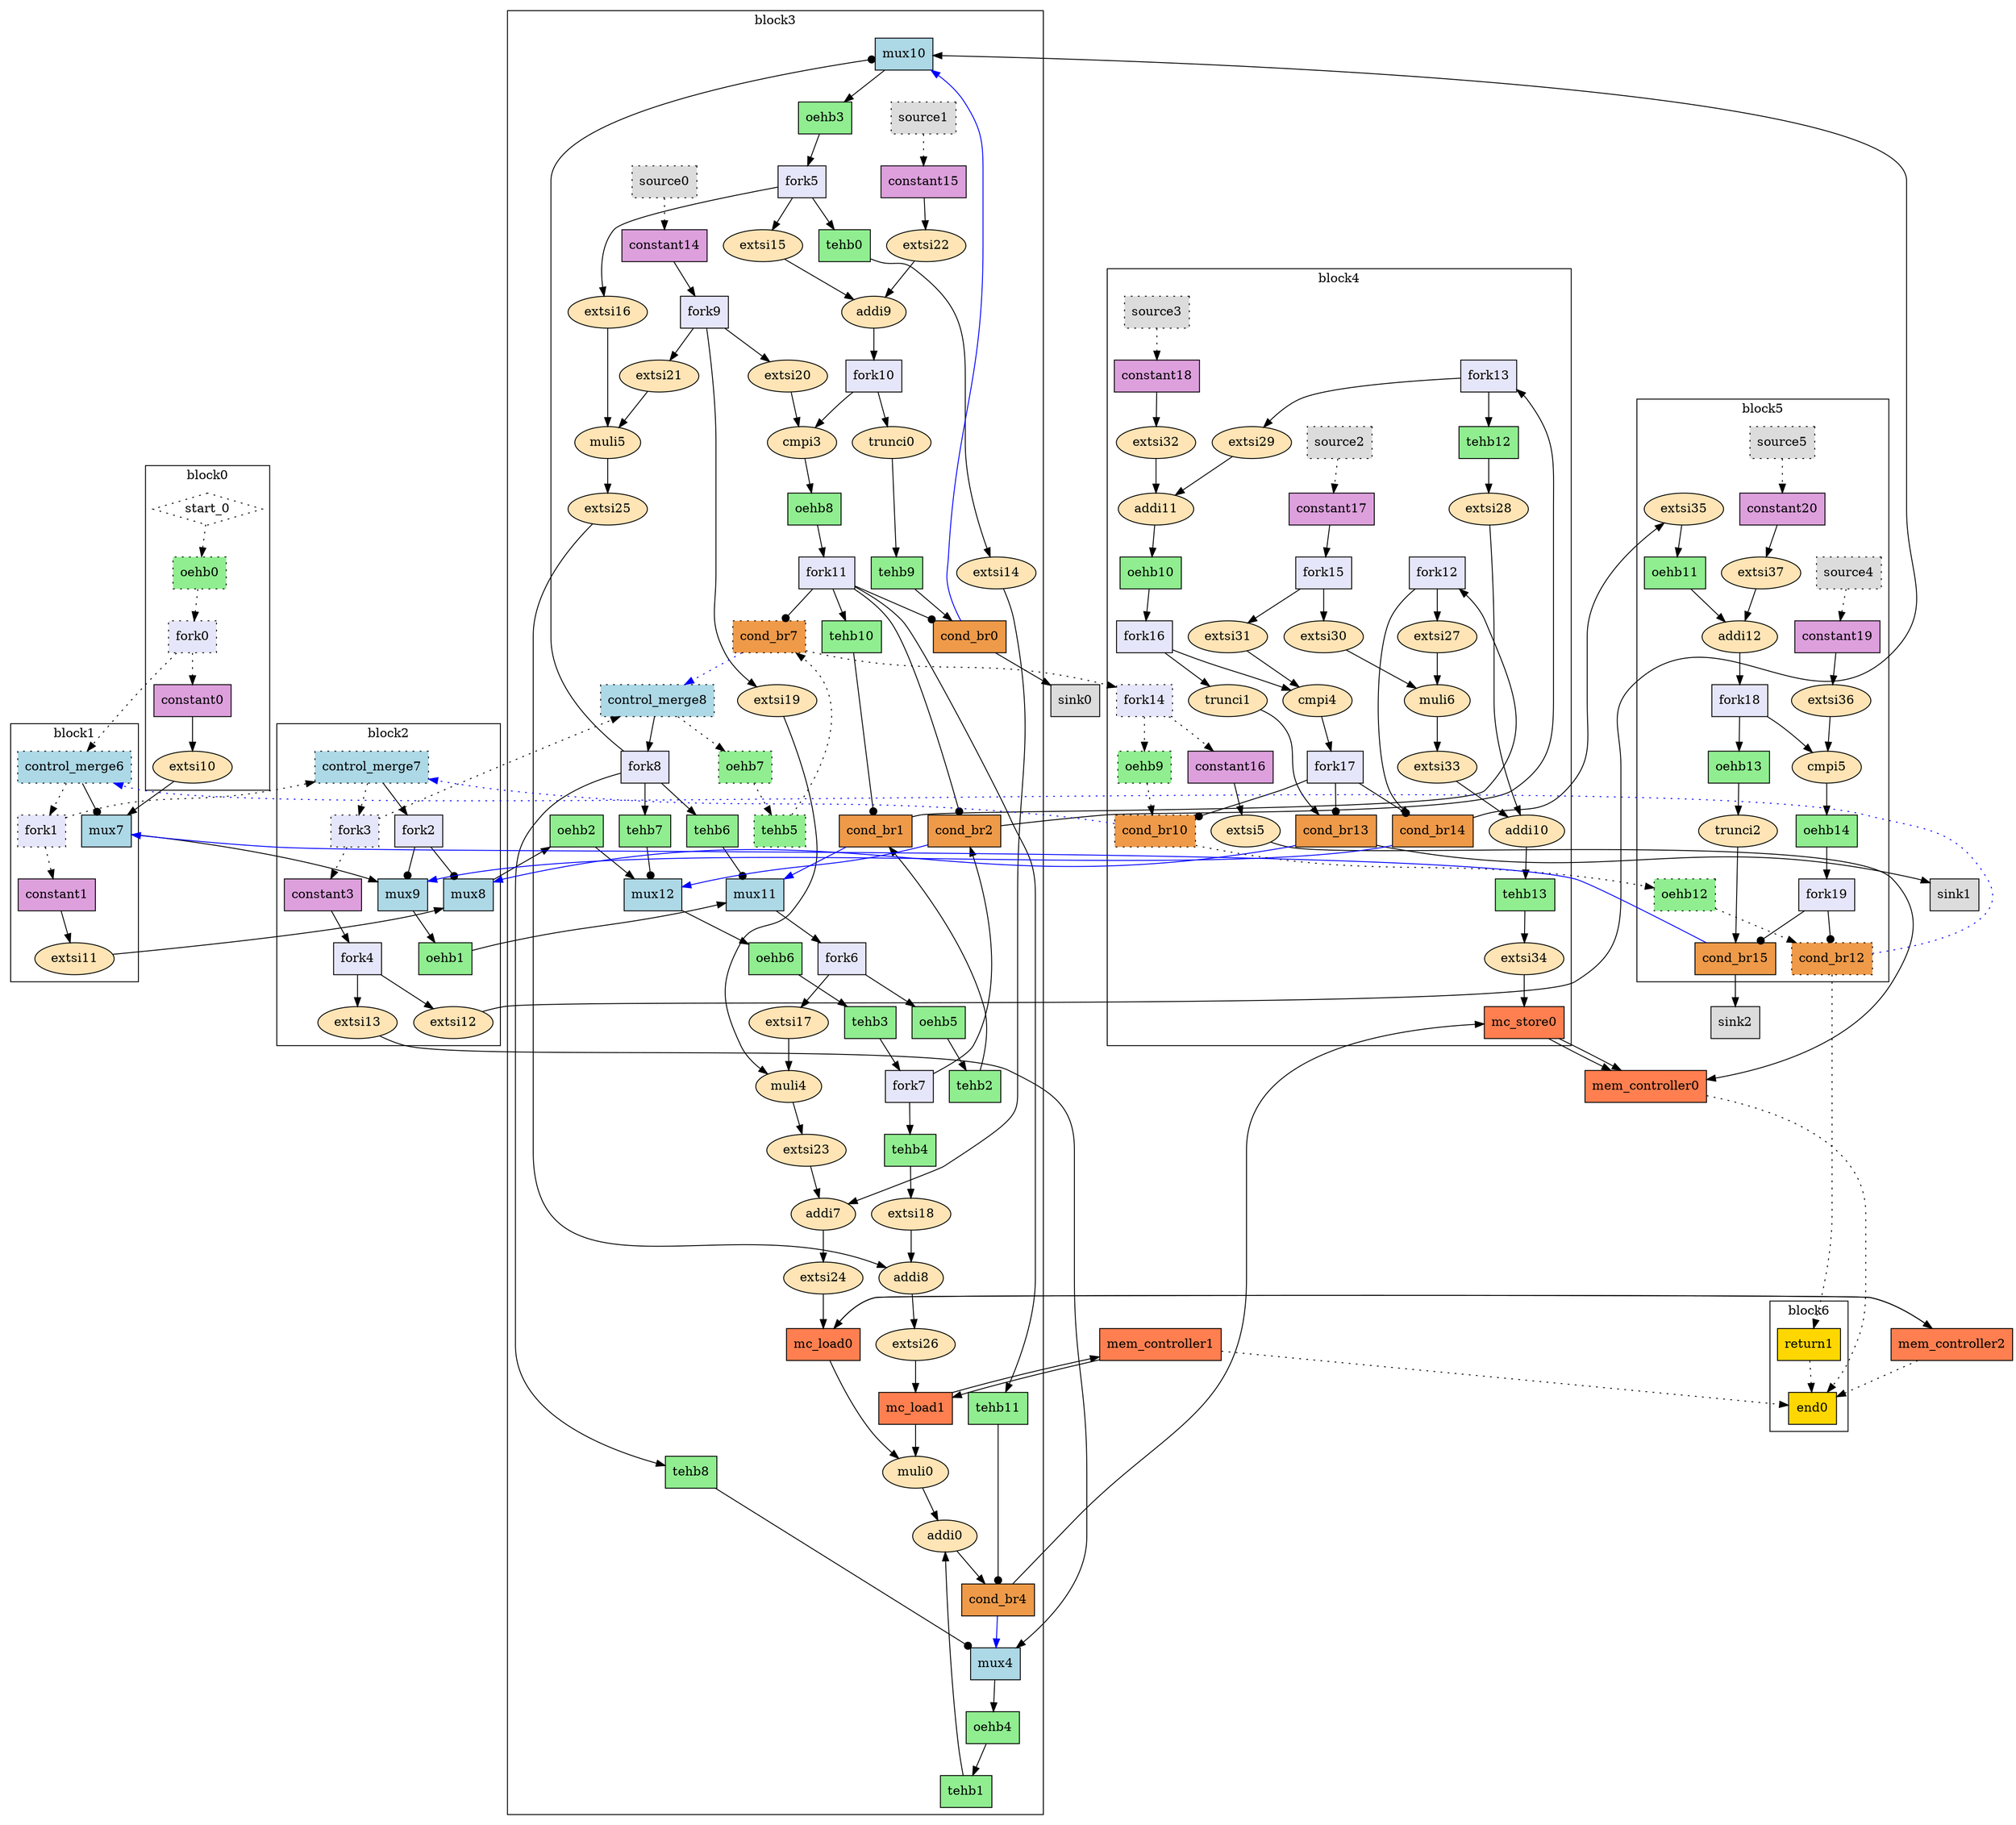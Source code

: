 Digraph G {
  splines=spline;
  compound=true; // Allow edges between clusters
  // Units/Channels in BB 0
  subgraph "cluster0" {
    label="block0"
    // Units from function arguments
    "start_0" [mlir_op="handshake.func", shape=diamond, label="start_0", style="dotted", type="Entry", control="true", in="in1:0", out="out1:0", bbID=1]
    // Units in BB 0
    "oehb0" [mlir_op="handshake.oehb", label="oehb0", fillcolor=lightgreen, shape="box", style="filled, dotted", type="OEHB", delay="0.000 0.000 0.000 0.000 0.000 0.000 0.000 0.000", in="in1:0", out="out1:0", bbID=1, slots=1]
    "fork0" [mlir_op="handshake.fork", label="fork0", fillcolor=lavender, shape="box", style="filled, dotted", type="Fork", delay="0.000 0.100 0.100 0.000 0.000 0.000 0.000 0.000", in="in1:0", out="out1:0 out2:0", bbID=1]
    "constant0" [mlir_op="handshake.constant", label="constant0", fillcolor=plum, shape="box", style="filled", type="Constant", delay="0.000 0.000 0.000 0.000 0.000 0.000 0.000 0.000", in="in1:1", out="out1:1", value="0x0", bbID=1]
    "extsi10" [mlir_op="arith.extsi", label="extsi10", fillcolor=moccasin, shape="oval", style="filled", type="Operator", delay="0.000 0.000 0.000 0.000 0.000 0.000 0.000 0.000", in="in1:1", latency="0", op="sext_op", out="out1:6", II=1, bbID=1]
    // Channels from function arguments
    "start_0" -> "oehb0" [style="dotted", dir="both", arrowtail="none", arrowhead="normal", from="out1", to="in1"]
    // Channels in BB 0
    "oehb0" -> "fork0" [style="dotted", dir="both", arrowtail="none", arrowhead="normal", from="out1", to="in1"]
    "fork0" -> "constant0" [style="dotted", dir="both", arrowtail="none", arrowhead="normal", from="out2", to="in1"]
    "constant0" -> "extsi10" [style="solid", dir="both", arrowtail="none", arrowhead="normal", from="out1", to="in1"]
  }
  // Units/Channels in BB 1
  subgraph "cluster1" {
    label="block1"
    // Units in BB 1
    "mux7" [mlir_op="handshake.mux", label="mux7", fillcolor=lightblue, shape="box", style="filled", type="Mux", delay="1.412 1.397 0.000 1.412 1.397 1.412 0.000 0.000", in="in1?:1 in2:6 in3:6", out="out1:6", bbID=2]
    "control_merge6" [mlir_op="handshake.control_merge", label="control_merge6", fillcolor=lightblue, shape="box", style="filled, dotted", type="CntrlMerge", delay="0.000 1.397 0.000 0.000 0.000 0.000 0.000 0.000", in="in1:0 in2:0", out="out1:0 out2?:1", bbID=2]
    "fork1" [mlir_op="handshake.fork", label="fork1", fillcolor=lavender, shape="box", style="filled, dotted", type="Fork", delay="0.000 0.100 0.100 0.000 0.000 0.000 0.000 0.000", in="in1:0", out="out1:0 out2:0", bbID=2]
    "constant1" [mlir_op="handshake.constant", label="constant1", fillcolor=plum, shape="box", style="filled", type="Constant", delay="0.000 0.000 0.000 0.000 0.000 0.000 0.000 0.000", in="in1:1", out="out1:1", value="0x0", bbID=2]
    "extsi11" [mlir_op="arith.extsi", label="extsi11", fillcolor=moccasin, shape="oval", style="filled", type="Operator", delay="0.000 0.000 0.000 0.000 0.000 0.000 0.000 0.000", in="in1:1", latency="0", op="sext_op", out="out1:6", II=1, bbID=2]
    // Channels in BB 1
    "control_merge6" -> "fork1" [style="dotted", dir="both", arrowtail="none", arrowhead="normal", from="out1", to="in1"]
    "control_merge6" -> "mux7" [style="solid", dir="both", arrowtail="none", arrowhead="dot", from="out2", to="in1"]
    "fork1" -> "constant1" [style="dotted", dir="both", arrowtail="none", arrowhead="normal", from="out1", to="in1"]
    "constant1" -> "extsi11" [style="solid", dir="both", arrowtail="none", arrowhead="normal", from="out1", to="in1"]
  }
  // Units/Channels in BB 2
  subgraph "cluster2" {
    label="block2"
    // Units in BB 2
    "mux8" [mlir_op="handshake.mux", label="mux8", fillcolor=lightblue, shape="box", style="filled", type="Mux", delay="1.412 1.397 0.000 1.412 1.397 1.412 0.000 0.000", in="in1?:1 in2:6 in3:6", out="out1:6", bbID=3]
    "mux9" [mlir_op="handshake.mux", label="mux9", fillcolor=lightblue, shape="box", style="filled", type="Mux", delay="1.412 1.397 0.000 1.412 1.397 1.412 0.000 0.000", in="in1?:1 in2:6 in3:6", out="out1:6", bbID=3]
    "control_merge7" [mlir_op="handshake.control_merge", label="control_merge7", fillcolor=lightblue, shape="box", style="filled, dotted", type="CntrlMerge", delay="0.000 1.397 0.000 0.000 0.000 0.000 0.000 0.000", in="in1:0 in2:0", out="out1:0 out2?:1", bbID=3]
    "fork2" [mlir_op="handshake.fork", label="fork2", fillcolor=lavender, shape="box", style="filled", type="Fork", delay="0.000 0.100 0.100 0.000 0.000 0.000 0.000 0.000", in="in1:1", out="out1:1 out2:1", bbID=3]
    "fork3" [mlir_op="handshake.fork", label="fork3", fillcolor=lavender, shape="box", style="filled, dotted", type="Fork", delay="0.000 0.100 0.100 0.000 0.000 0.000 0.000 0.000", in="in1:0", out="out1:0 out2:0", bbID=3]
    "constant3" [mlir_op="handshake.constant", label="constant3", fillcolor=plum, shape="box", style="filled", type="Constant", delay="0.000 0.000 0.000 0.000 0.000 0.000 0.000 0.000", in="in1:1", out="out1:1", value="0x0", bbID=3]
    "fork4" [mlir_op="handshake.fork", label="fork4", fillcolor=lavender, shape="box", style="filled", type="Fork", delay="0.000 0.100 0.100 0.000 0.000 0.000 0.000 0.000", in="in1:1", out="out1:1 out2:1", bbID=3]
    "extsi12" [mlir_op="arith.extsi", label="extsi12", fillcolor=moccasin, shape="oval", style="filled", type="Operator", delay="0.000 0.000 0.000 0.000 0.000 0.000 0.000 0.000", in="in1:1", latency="0", op="sext_op", out="out1:6", II=1, bbID=3]
    "extsi13" [mlir_op="arith.extsi", label="extsi13", fillcolor=moccasin, shape="oval", style="filled", type="Operator", delay="0.000 0.000 0.000 0.000 0.000 0.000 0.000 0.000", in="in1:1", latency="0", op="sext_op", out="out1:32", II=1, bbID=3]
    "oehb1" [mlir_op="handshake.oehb", label="oehb1", fillcolor=lightgreen, shape="box", style="filled", type="OEHB", delay="0.000 0.000 0.000 0.000 0.000 0.000 0.000 0.000", in="in1:6", out="out1:6", bbID=3, slots=1]
    // Channels in BB 2
    "mux9" -> "oehb1" [style="solid", dir="both", arrowtail="none", arrowhead="normal", from="out1", to="in1"]
    "control_merge7" -> "fork3" [style="dotted", dir="both", arrowtail="none", arrowhead="normal", from="out1", to="in1"]
    "control_merge7" -> "fork2" [style="solid", dir="both", arrowtail="none", arrowhead="normal", from="out2", to="in1"]
    "fork2" -> "mux9" [style="solid", dir="both", arrowtail="none", arrowhead="dot", from="out1", to="in1"]
    "fork2" -> "mux8" [style="solid", dir="both", arrowtail="none", arrowhead="dot", from="out2", to="in1"]
    "fork3" -> "constant3" [style="dotted", dir="both", arrowtail="none", arrowhead="normal", from="out1", to="in1"]
    "constant3" -> "fork4" [style="solid", dir="both", arrowtail="none", arrowhead="normal", from="out1", to="in1"]
    "fork4" -> "extsi12" [style="solid", dir="both", arrowtail="none", arrowhead="normal", from="out1", to="in1"]
    "fork4" -> "extsi13" [style="solid", dir="both", arrowtail="none", arrowhead="normal", from="out2", to="in1"]
  }
  // Units/Channels in BB 3
  subgraph "cluster3" {
    label="block3"
    // Units in BB 3
    "mux10" [mlir_op="handshake.mux", label="mux10", fillcolor=lightblue, shape="box", style="filled", type="Mux", delay="1.412 1.397 0.000 1.412 1.397 1.412 0.000 0.000", in="in1?:1 in2:6 in3:6", out="out1:6", bbID=4]
    "oehb3" [mlir_op="handshake.oehb", label="oehb3", fillcolor=lightgreen, shape="box", style="filled", type="OEHB", delay="0.000 0.000 0.000 0.000 0.000 0.000 0.000 0.000", in="in1:6", out="out1:6", bbID=4, slots=1]
    "fork5" [mlir_op="handshake.fork", label="fork5", fillcolor=lavender, shape="box", style="filled", type="Fork", delay="0.000 0.100 0.100 0.000 0.000 0.000 0.000 0.000", in="in1:6", out="out1:6 out2:6 out3:6", bbID=4]
    "tehb0" [mlir_op="handshake.tehb", label="tehb0", fillcolor=lightgreen, shape="box", style="filled", type="Buffer", delay="0.000 0.000 0.000 0.000 0.000 0.000 0.000 0.000", in="in1:6", out="out1:6", transparent="true", bbID=4, slots=2]
    "extsi14" [mlir_op="arith.extsi", label="extsi14", fillcolor=moccasin, shape="oval", style="filled", type="Operator", delay="0.000 0.000 0.000 0.000 0.000 0.000 0.000 0.000", in="in1:6", latency="0", op="sext_op", out="out1:13", II=1, bbID=4]
    "extsi15" [mlir_op="arith.extsi", label="extsi15", fillcolor=moccasin, shape="oval", style="filled", type="Operator", delay="0.000 0.000 0.000 0.000 0.000 0.000 0.000 0.000", in="in1:6", latency="0", op="sext_op", out="out1:7", II=1, bbID=4]
    "extsi16" [mlir_op="arith.extsi", label="extsi16", fillcolor=moccasin, shape="oval", style="filled", type="Operator", delay="0.000 0.000 0.000 0.000 0.000 0.000 0.000 0.000", in="in1:6", latency="0", op="sext_op", out="out1:12", II=1, bbID=4]
    "tehb8" [mlir_op="handshake.tehb", label="tehb8", fillcolor=lightgreen, shape="box", style="filled", type="Buffer", delay="0.000 0.000 0.000 0.000 0.000 0.000 0.000 0.000", in="in1:1", out="out1:1", transparent="true", bbID=4, slots=4]
    "mux4" [mlir_op="handshake.mux", label="mux4", fillcolor=lightblue, shape="box", style="filled", type="Mux", delay="1.412 1.397 0.000 1.412 1.397 1.412 0.000 0.000", in="in1?:1 in2:32 in3:32", out="out1:32", bbID=4]
    "tehb6" [mlir_op="handshake.tehb", label="tehb6", fillcolor=lightgreen, shape="box", style="filled", type="TEHB", delay="0.000 0.000 0.000 0.000 0.000 0.000 0.000 0.000", in="in1:1", out="out1:1", bbID=4, slots=1]
    "mux11" [mlir_op="handshake.mux", label="mux11", fillcolor=lightblue, shape="box", style="filled", type="Mux", delay="1.412 1.397 0.000 1.412 1.397 1.412 0.000 0.000", in="in1?:1 in2:6 in3:6", out="out1:6", bbID=4]
    "fork6" [mlir_op="handshake.fork", label="fork6", fillcolor=lavender, shape="box", style="filled", type="Fork", delay="0.000 0.100 0.100 0.000 0.000 0.000 0.000 0.000", in="in1:6", out="out1:6 out2:6", bbID=4]
    "extsi17" [mlir_op="arith.extsi", label="extsi17", fillcolor=moccasin, shape="oval", style="filled", type="Operator", delay="0.000 0.000 0.000 0.000 0.000 0.000 0.000 0.000", in="in1:6", latency="0", op="sext_op", out="out1:12", II=1, bbID=4]
    "oehb2" [mlir_op="handshake.oehb", label="oehb2", fillcolor=lightgreen, shape="box", style="filled", type="OEHB", delay="0.000 0.000 0.000 0.000 0.000 0.000 0.000 0.000", in="in1:6", out="out1:6", bbID=4, slots=1]
    "tehb7" [mlir_op="handshake.tehb", label="tehb7", fillcolor=lightgreen, shape="box", style="filled", type="TEHB", delay="0.000 0.000 0.000 0.000 0.000 0.000 0.000 0.000", in="in1:1", out="out1:1", bbID=4, slots=1]
    "mux12" [mlir_op="handshake.mux", label="mux12", fillcolor=lightblue, shape="box", style="filled", type="Mux", delay="1.412 1.397 0.000 1.412 1.397 1.412 0.000 0.000", in="in1?:1 in2:6 in3:6", out="out1:6", bbID=4]
    "oehb6" [mlir_op="handshake.oehb", label="oehb6", fillcolor=lightgreen, shape="box", style="filled", type="OEHB", delay="0.000 0.000 0.000 0.000 0.000 0.000 0.000 0.000", in="in1:6", out="out1:6", bbID=4, slots=1]
    "tehb3" [mlir_op="handshake.tehb", label="tehb3", fillcolor=lightgreen, shape="box", style="filled", type="TEHB", delay="0.000 0.000 0.000 0.000 0.000 0.000 0.000 0.000", in="in1:6", out="out1:6", bbID=4, slots=1]
    "fork7" [mlir_op="handshake.fork", label="fork7", fillcolor=lavender, shape="box", style="filled", type="Fork", delay="0.000 0.100 0.100 0.000 0.000 0.000 0.000 0.000", in="in1:6", out="out1:6 out2:6", bbID=4]
    "tehb4" [mlir_op="handshake.tehb", label="tehb4", fillcolor=lightgreen, shape="box", style="filled", type="Buffer", delay="0.000 0.000 0.000 0.000 0.000 0.000 0.000 0.000", in="in1:6", out="out1:6", transparent="true", bbID=4, slots=2]
    "extsi18" [mlir_op="arith.extsi", label="extsi18", fillcolor=moccasin, shape="oval", style="filled", type="Operator", delay="0.000 0.000 0.000 0.000 0.000 0.000 0.000 0.000", in="in1:6", latency="0", op="sext_op", out="out1:13", II=1, bbID=4]
    "control_merge8" [mlir_op="handshake.control_merge", label="control_merge8", fillcolor=lightblue, shape="box", style="filled, dotted", type="CntrlMerge", delay="0.000 1.397 0.000 0.000 0.000 0.000 0.000 0.000", in="in1:0 in2:0", out="out1:0 out2?:1", bbID=4]
    "fork8" [mlir_op="handshake.fork", label="fork8", fillcolor=lavender, shape="box", style="filled", type="Fork", delay="0.000 0.100 0.100 0.000 0.000 0.000 0.000 0.000", in="in1:1", out="out1:1 out2:1 out3:1 out4:1", bbID=4]
    "source0" [mlir_op="handshake.source", label="source0", fillcolor=gainsboro, shape="box", style="filled, dotted", type="Source", delay="0.000 0.000 0.000 0.000 0.000 0.000 0.000 0.000", out="out1:0", bbID=4]
    "constant14" [mlir_op="handshake.constant", label="constant14", fillcolor=plum, shape="box", style="filled", type="Constant", delay="0.000 0.000 0.000 0.000 0.000 0.000 0.000 0.000", in="in1:6", out="out1:6", value="0x1e", bbID=4]
    "fork9" [mlir_op="handshake.fork", label="fork9", fillcolor=lavender, shape="box", style="filled", type="Fork", delay="0.000 0.100 0.100 0.000 0.000 0.000 0.000 0.000", in="in1:6", out="out1:6 out2:6 out3:6", bbID=4]
    "extsi19" [mlir_op="arith.extsi", label="extsi19", fillcolor=moccasin, shape="oval", style="filled", type="Operator", delay="0.000 0.000 0.000 0.000 0.000 0.000 0.000 0.000", in="in1:6", latency="0", op="sext_op", out="out1:12", II=1, bbID=4]
    "extsi20" [mlir_op="arith.extsi", label="extsi20", fillcolor=moccasin, shape="oval", style="filled", type="Operator", delay="0.000 0.000 0.000 0.000 0.000 0.000 0.000 0.000", in="in1:6", latency="0", op="sext_op", out="out1:7", II=1, bbID=4]
    "extsi21" [mlir_op="arith.extsi", label="extsi21", fillcolor=moccasin, shape="oval", style="filled", type="Operator", delay="0.000 0.000 0.000 0.000 0.000 0.000 0.000 0.000", in="in1:6", latency="0", op="sext_op", out="out1:12", II=1, bbID=4]
    "source1" [mlir_op="handshake.source", label="source1", fillcolor=gainsboro, shape="box", style="filled, dotted", type="Source", delay="0.000 0.000 0.000 0.000 0.000 0.000 0.000 0.000", out="out1:0", bbID=4]
    "constant15" [mlir_op="handshake.constant", label="constant15", fillcolor=plum, shape="box", style="filled", type="Constant", delay="0.000 0.000 0.000 0.000 0.000 0.000 0.000 0.000", in="in1:2", out="out1:2", value="0x1", bbID=4]
    "extsi22" [mlir_op="arith.extsi", label="extsi22", fillcolor=moccasin, shape="oval", style="filled", type="Operator", delay="0.000 0.000 0.000 0.000 0.000 0.000 0.000 0.000", in="in1:2", latency="0", op="sext_op", out="out1:7", II=1, bbID=4]
    "muli4" [mlir_op="arith.muli", label="muli4", fillcolor=moccasin, shape="oval", style="filled", type="Operator", delay="0.000 0.000 0.000 1.409 0.000 0.000 0.000 0.000", in="in1:12 in2:12", latency="4", op="mul_op", out="out1:12", II=1, bbID=4]
    "extsi23" [mlir_op="arith.extsi", label="extsi23", fillcolor=moccasin, shape="oval", style="filled", type="Operator", delay="0.000 0.000 0.000 0.000 0.000 0.000 0.000 0.000", in="in1:12", latency="0", op="sext_op", out="out1:13", II=1, bbID=4]
    "addi7" [mlir_op="arith.addi", label="addi7", fillcolor=moccasin, shape="oval", style="filled", type="Operator", delay="2.047 1.397 1.400 1.409 0.000 0.000 0.000 0.000", in="in1:13 in2:13", latency="0", op="add_op", out="out1:13", II=1, bbID=4]
    "extsi24" [mlir_op="arith.extsi", label="extsi24", fillcolor=moccasin, shape="oval", style="filled", type="Operator", delay="0.000 0.000 0.000 0.000 0.000 0.000 0.000 0.000", in="in1:13", latency="0", op="sext_op", out="out1:32", II=1, bbID=4]
    "mc_load0" [mlir_op="handshake.mc_load", label="mc_load0", fillcolor=coral, shape="box", style="filled", type="Operator", delay="1.412 1.409 0.000 0.000 0.000 0.000 0.000 0.000", in="in1:32 in2:32", latency="1", op="mc_load_op", out="out1:32 out2:32", II=1, bbID=4, portId=0]
    "muli5" [mlir_op="arith.muli", label="muli5", fillcolor=moccasin, shape="oval", style="filled", type="Operator", delay="0.000 0.000 0.000 1.409 0.000 0.000 0.000 0.000", in="in1:12 in2:12", latency="4", op="mul_op", out="out1:12", II=1, bbID=4]
    "extsi25" [mlir_op="arith.extsi", label="extsi25", fillcolor=moccasin, shape="oval", style="filled", type="Operator", delay="0.000 0.000 0.000 0.000 0.000 0.000 0.000 0.000", in="in1:12", latency="0", op="sext_op", out="out1:13", II=1, bbID=4]
    "addi8" [mlir_op="arith.addi", label="addi8", fillcolor=moccasin, shape="oval", style="filled", type="Operator", delay="2.047 1.397 1.400 1.409 0.000 0.000 0.000 0.000", in="in1:13 in2:13", latency="0", op="add_op", out="out1:13", II=1, bbID=4]
    "extsi26" [mlir_op="arith.extsi", label="extsi26", fillcolor=moccasin, shape="oval", style="filled", type="Operator", delay="0.000 0.000 0.000 0.000 0.000 0.000 0.000 0.000", in="in1:13", latency="0", op="sext_op", out="out1:32", II=1, bbID=4]
    "mc_load1" [mlir_op="handshake.mc_load", label="mc_load1", fillcolor=coral, shape="box", style="filled", type="Operator", delay="1.412 1.409 0.000 0.000 0.000 0.000 0.000 0.000", in="in1:32 in2:32", latency="1", op="mc_load_op", out="out1:32 out2:32", II=1, bbID=4, portId=0]
    "muli0" [mlir_op="arith.muli", label="muli0", fillcolor=moccasin, shape="oval", style="filled", type="Operator", delay="0.000 0.000 0.000 1.409 0.000 0.000 0.000 0.000", in="in1:32 in2:32", latency="4", op="mul_op", out="out1:32", II=1, bbID=4]
    "oehb4" [mlir_op="handshake.oehb", label="oehb4", fillcolor=lightgreen, shape="box", style="filled", type="OEHB", delay="0.000 0.000 0.000 0.000 0.000 0.000 0.000 0.000", in="in1:32", out="out1:32", bbID=4, slots=1]
    "tehb1" [mlir_op="handshake.tehb", label="tehb1", fillcolor=lightgreen, shape="box", style="filled", type="Buffer", delay="0.000 0.000 0.000 0.000 0.000 0.000 0.000 0.000", in="in1:32", out="out1:32", transparent="true", bbID=4, slots=3]
    "addi0" [mlir_op="arith.addi", label="addi0", fillcolor=moccasin, shape="oval", style="filled", type="Operator", delay="2.287 1.397 1.400 1.409 0.000 0.000 0.000 0.000", in="in1:32 in2:32", latency="0", op="add_op", out="out1:32", II=1, bbID=4]
    "addi9" [mlir_op="arith.addi", label="addi9", fillcolor=moccasin, shape="oval", style="filled", type="Operator", delay="1.927 1.397 1.400 1.409 0.000 0.000 0.000 0.000", in="in1:7 in2:7", latency="0", op="add_op", out="out1:7", II=1, bbID=4]
    "fork10" [mlir_op="handshake.fork", label="fork10", fillcolor=lavender, shape="box", style="filled", type="Fork", delay="0.000 0.100 0.100 0.000 0.000 0.000 0.000 0.000", in="in1:7", out="out1:7 out2:7", bbID=4]
    "trunci0" [mlir_op="arith.trunci", label="trunci0", fillcolor=moccasin, shape="oval", style="filled", type="Operator", delay="0.000 0.000 0.000 0.000 0.000 0.000 0.000 0.000", in="in1:7", latency="0", op="trunc_op", out="out1:6", II=1, bbID=4]
    "cmpi3" [mlir_op="arith.cmpi<", label="cmpi3", fillcolor=moccasin, shape="oval", style="filled", type="Operator", delay="1.998 1.397 1.400 1.409 0.000 0.000 0.000 0.000", in="in1:7 in2:7", latency="0", op="icmp_ult_op", out="out1:1", II=1, bbID=4]
    "oehb8" [mlir_op="handshake.oehb", label="oehb8", fillcolor=lightgreen, shape="box", style="filled", type="OEHB", delay="0.000 0.000 0.000 0.000 0.000 0.000 0.000 0.000", in="in1:1", out="out1:1", bbID=4, slots=1]
    "fork11" [mlir_op="handshake.fork", label="fork11", fillcolor=lavender, shape="box", style="filled", type="Fork", delay="0.000 0.100 0.100 0.000 0.000 0.000 0.000 0.000", in="in1:1", out="out1:1 out2:1 out3:1 out4:1 out5:1", bbID=4]
    "tehb9" [mlir_op="handshake.tehb", label="tehb9", fillcolor=lightgreen, shape="box", style="filled", type="TEHB", delay="0.000 0.000 0.000 0.000 0.000 0.000 0.000 0.000", in="in1:6", out="out1:6", bbID=4, slots=1]
    "cond_br0" [mlir_op="handshake.cond_br", label="cond_br0", fillcolor=tan2, shape="box", style="filled", type="Branch", delay="0.000 1.409 1.411 1.412 1.400 1.412 0.000 0.000", in="in1:6 in2?:1", out="out1+:6 out2-:6", bbID=4]
    "tehb11" [mlir_op="handshake.tehb", label="tehb11", fillcolor=lightgreen, shape="box", style="filled", type="Buffer", delay="0.000 0.000 0.000 0.000 0.000 0.000 0.000 0.000", in="in1:1", out="out1:1", transparent="true", bbID=4, slots=4]
    "cond_br4" [mlir_op="handshake.cond_br", label="cond_br4", fillcolor=tan2, shape="box", style="filled", type="Branch", delay="0.000 1.409 1.411 1.412 1.400 1.412 0.000 0.000", in="in1:32 in2?:1", out="out1+:32 out2-:32", bbID=4]
    "oehb5" [mlir_op="handshake.oehb", label="oehb5", fillcolor=lightgreen, shape="box", style="filled", type="OEHB", delay="0.000 0.000 0.000 0.000 0.000 0.000 0.000 0.000", in="in1:6", out="out1:6", bbID=4, slots=1]
    "tehb2" [mlir_op="handshake.tehb", label="tehb2", fillcolor=lightgreen, shape="box", style="filled", type="TEHB", delay="0.000 0.000 0.000 0.000 0.000 0.000 0.000 0.000", in="in1:6", out="out1:6", bbID=4, slots=1]
    "tehb10" [mlir_op="handshake.tehb", label="tehb10", fillcolor=lightgreen, shape="box", style="filled", type="TEHB", delay="0.000 0.000 0.000 0.000 0.000 0.000 0.000 0.000", in="in1:1", out="out1:1", bbID=4, slots=1]
    "cond_br1" [mlir_op="handshake.cond_br", label="cond_br1", fillcolor=tan2, shape="box", style="filled", type="Branch", delay="0.000 1.409 1.411 1.412 1.400 1.412 0.000 0.000", in="in1:6 in2?:1", out="out1+:6 out2-:6", bbID=4]
    "cond_br2" [mlir_op="handshake.cond_br", label="cond_br2", fillcolor=tan2, shape="box", style="filled", type="Branch", delay="0.000 1.409 1.411 1.412 1.400 1.412 0.000 0.000", in="in1:6 in2?:1", out="out1+:6 out2-:6", bbID=4]
    "oehb7" [mlir_op="handshake.oehb", label="oehb7", fillcolor=lightgreen, shape="box", style="filled, dotted", type="OEHB", delay="0.000 0.000 0.000 0.000 0.000 0.000 0.000 0.000", in="in1:0", out="out1:0", bbID=4, slots=1]
    "tehb5" [mlir_op="handshake.tehb", label="tehb5", fillcolor=lightgreen, shape="box", style="filled, dotted", type="TEHB", delay="0.000 0.000 0.000 0.000 0.000 0.000 0.000 0.000", in="in1:0", out="out1:0", bbID=4, slots=1]
    "cond_br7" [mlir_op="handshake.cond_br", label="cond_br7", fillcolor=tan2, shape="box", style="filled, dotted", type="Branch", delay="0.000 1.409 1.411 1.412 1.400 1.412 0.000 0.000", in="in1:0 in2?:1", out="out1+:0 out2-:0", bbID=4]
    // Channels in BB 3
    "mux10" -> "oehb3" [style="solid", dir="both", arrowtail="none", arrowhead="normal", from="out1", to="in1"]
    "oehb3" -> "fork5" [style="solid", dir="both", arrowtail="none", arrowhead="normal", from="out1", to="in1"]
    "fork5" -> "tehb0" [style="solid", dir="both", arrowtail="none", arrowhead="normal", from="out1", to="in1"]
    "fork5" -> "extsi15" [style="solid", dir="both", arrowtail="none", arrowhead="normal", from="out2", to="in1"]
    "fork5" -> "extsi16" [style="solid", dir="both", arrowtail="none", arrowhead="normal", from="out3", to="in1"]
    "tehb0" -> "extsi14" [style="solid", dir="both", arrowtail="none", arrowhead="normal", from="out1", to="in1"]
    "extsi14" -> "addi7" [style="solid", dir="both", arrowtail="none", arrowhead="normal", from="out1", to="in1"]
    "extsi15" -> "addi9" [style="solid", dir="both", arrowtail="none", arrowhead="normal", from="out1", to="in1"]
    "extsi16" -> "muli5" [style="solid", dir="both", arrowtail="none", arrowhead="normal", from="out1", to="in1"]
    "tehb8" -> "mux4" [style="solid", dir="both", arrowtail="none", arrowhead="dot", from="out1", to="in1"]
    "mux4" -> "oehb4" [style="solid", dir="both", arrowtail="none", arrowhead="normal", from="out1", to="in1"]
    "tehb6" -> "mux11" [style="solid", dir="both", arrowtail="none", arrowhead="dot", from="out1", to="in1"]
    "mux11" -> "fork6" [style="solid", dir="both", arrowtail="none", arrowhead="normal", from="out1", to="in1"]
    "fork6" -> "oehb5" [style="solid", dir="both", arrowtail="none", arrowhead="normal", from="out1", to="in1"]
    "fork6" -> "extsi17" [style="solid", dir="both", arrowtail="none", arrowhead="normal", from="out2", to="in1"]
    "extsi17" -> "muli4" [style="solid", dir="both", arrowtail="none", arrowhead="normal", from="out1", to="in1"]
    "oehb2" -> "mux12" [style="solid", dir="both", arrowtail="none", arrowhead="normal", from="out1", to="in3"]
    "tehb7" -> "mux12" [style="solid", dir="both", arrowtail="none", arrowhead="dot", from="out1", to="in1"]
    "mux12" -> "oehb6" [style="solid", dir="both", arrowtail="none", arrowhead="normal", from="out1", to="in1"]
    "oehb6" -> "tehb3" [style="solid", dir="both", arrowtail="none", arrowhead="normal", from="out1", to="in1"]
    "tehb3" -> "fork7" [style="solid", dir="both", arrowtail="none", arrowhead="normal", from="out1", to="in1"]
    "fork7" -> "cond_br2" [style="solid", dir="both", arrowtail="none", arrowhead="normal", from="out1", to="in1"]
    "fork7" -> "tehb4" [style="solid", dir="both", arrowtail="none", arrowhead="normal", from="out2", to="in1"]
    "tehb4" -> "extsi18" [style="solid", dir="both", arrowtail="none", arrowhead="normal", from="out1", to="in1"]
    "extsi18" -> "addi8" [style="solid", dir="both", arrowtail="none", arrowhead="normal", from="out1", to="in1"]
    "control_merge8" -> "oehb7" [style="dotted", dir="both", arrowtail="none", arrowhead="normal", from="out1", to="in1"]
    "control_merge8" -> "fork8" [style="solid", dir="both", arrowtail="none", arrowhead="normal", from="out2", to="in1"]
    "fork8" -> "tehb6" [style="solid", dir="both", arrowtail="none", arrowhead="normal", from="out1", to="in1"]
    "fork8" -> "tehb7" [style="solid", dir="both", arrowtail="none", arrowhead="normal", from="out2", to="in1"]
    "fork8" -> "mux10" [style="solid", dir="both", arrowtail="none", arrowhead="dot", from="out3", to="in1"]
    "fork8" -> "tehb8" [style="solid", dir="both", arrowtail="none", arrowhead="normal", from="out4", to="in1"]
    "source0" -> "constant14" [style="dotted", dir="both", arrowtail="none", arrowhead="normal", from="out1", to="in1"]
    "constant14" -> "fork9" [style="solid", dir="both", arrowtail="none", arrowhead="normal", from="out1", to="in1"]
    "fork9" -> "extsi19" [style="solid", dir="both", arrowtail="none", arrowhead="normal", from="out1", to="in1"]
    "fork9" -> "extsi20" [style="solid", dir="both", arrowtail="none", arrowhead="normal", from="out2", to="in1"]
    "fork9" -> "extsi21" [style="solid", dir="both", arrowtail="none", arrowhead="normal", from="out3", to="in1"]
    "extsi19" -> "muli4" [style="solid", dir="both", arrowtail="none", arrowhead="normal", from="out1", to="in2"]
    "extsi20" -> "cmpi3" [style="solid", dir="both", arrowtail="none", arrowhead="normal", from="out1", to="in2"]
    "extsi21" -> "muli5" [style="solid", dir="both", arrowtail="none", arrowhead="normal", from="out1", to="in2"]
    "source1" -> "constant15" [style="dotted", dir="both", arrowtail="none", arrowhead="normal", from="out1", to="in1"]
    "constant15" -> "extsi22" [style="solid", dir="both", arrowtail="none", arrowhead="normal", from="out1", to="in1"]
    "extsi22" -> "addi9" [style="solid", dir="both", arrowtail="none", arrowhead="normal", from="out1", to="in2"]
    "muli4" -> "extsi23" [style="solid", dir="both", arrowtail="none", arrowhead="normal", from="out1", to="in1"]
    "extsi23" -> "addi7" [style="solid", dir="both", arrowtail="none", arrowhead="normal", from="out1", to="in2"]
    "addi7" -> "extsi24" [style="solid", dir="both", arrowtail="none", arrowhead="normal", from="out1", to="in1"]
    "extsi24" -> "mc_load0" [style="solid", dir="both", arrowtail="none", arrowhead="normal", from="out1", to="in2"]
    "mc_load0" -> "muli0" [style="solid", dir="both", arrowtail="none", arrowhead="normal", from="out1", to="in1"]
    "muli5" -> "extsi25" [style="solid", dir="both", arrowtail="none", arrowhead="normal", from="out1", to="in1"]
    "extsi25" -> "addi8" [style="solid", dir="both", arrowtail="none", arrowhead="normal", from="out1", to="in2"]
    "addi8" -> "extsi26" [style="solid", dir="both", arrowtail="none", arrowhead="normal", from="out1", to="in1"]
    "extsi26" -> "mc_load1" [style="solid", dir="both", arrowtail="none", arrowhead="normal", from="out1", to="in2"]
    "mc_load1" -> "muli0" [style="solid", dir="both", arrowtail="none", arrowhead="normal", from="out1", to="in2"]
    "muli0" -> "addi0" [style="solid", dir="both", arrowtail="none", arrowhead="normal", from="out1", to="in2"]
    "oehb4" -> "tehb1" [style="solid", dir="both", arrowtail="none", arrowhead="normal", from="out1", to="in1"]
    "tehb1" -> "addi0" [style="solid", dir="both", arrowtail="none", arrowhead="normal", from="out1", to="in1"]
    "addi0" -> "cond_br4" [style="solid", dir="both", arrowtail="none", arrowhead="normal", from="out1", to="in1"]
    "addi9" -> "fork10" [style="solid", dir="both", arrowtail="none", arrowhead="normal", from="out1", to="in1"]
    "fork10" -> "trunci0" [style="solid", dir="both", arrowtail="none", arrowhead="normal", from="out1", to="in1"]
    "fork10" -> "cmpi3" [style="solid", dir="both", arrowtail="none", arrowhead="normal", from="out2", to="in1"]
    "trunci0" -> "tehb9" [style="solid", dir="both", arrowtail="none", arrowhead="normal", from="out1", to="in1"]
    "cmpi3" -> "oehb8" [style="solid", dir="both", arrowtail="none", arrowhead="normal", from="out1", to="in1"]
    "oehb8" -> "fork11" [style="solid", dir="both", arrowtail="none", arrowhead="normal", from="out1", to="in1"]
    "fork11" -> "cond_br0" [style="solid", dir="both", arrowtail="none", arrowhead="dot", from="out1", to="in2"]
    "fork11" -> "tehb10" [style="solid", dir="both", arrowtail="none", arrowhead="normal", from="out2", to="in1"]
    "fork11" -> "cond_br2" [style="solid", dir="both", arrowtail="none", arrowhead="dot", from="out3", to="in2"]
    "fork11" -> "tehb11" [style="solid", dir="both", arrowtail="none", arrowhead="normal", from="out4", to="in1"]
    "fork11" -> "cond_br7" [style="solid", dir="both", arrowtail="none", arrowhead="dot", from="out5", to="in2"]
    "tehb9" -> "cond_br0" [style="solid", dir="both", arrowtail="none", arrowhead="normal", from="out1", to="in1"]
    "cond_br0" -> "mux10" [style="solid", dir="both", arrowtail="none", arrowhead="normal", from="out1", to="in2",  color="blue"]
    "tehb11" -> "cond_br4" [style="solid", dir="both", arrowtail="none", arrowhead="dot", from="out1", to="in2"]
    "cond_br4" -> "mux4" [style="solid", dir="both", arrowtail="none", arrowhead="normal", from="out1", to="in2",  color="blue"]
    "oehb5" -> "tehb2" [style="solid", dir="both", arrowtail="none", arrowhead="normal", from="out1", to="in1"]
    "tehb2" -> "cond_br1" [style="solid", dir="both", arrowtail="none", arrowhead="normal", from="out1", to="in1"]
    "tehb10" -> "cond_br1" [style="solid", dir="both", arrowtail="none", arrowhead="dot", from="out1", to="in2"]
    "cond_br1" -> "mux11" [style="solid", dir="both", arrowtail="none", arrowhead="normal", from="out1", to="in2",  color="blue"]
    "cond_br2" -> "mux12" [style="solid", dir="both", arrowtail="none", arrowhead="normal", from="out1", to="in2",  color="blue"]
    "oehb7" -> "tehb5" [style="dotted", dir="both", arrowtail="none", arrowhead="normal", from="out1", to="in1"]
    "tehb5" -> "cond_br7" [style="dotted", dir="both", arrowtail="none", arrowhead="normal", from="out1", to="in1"]
    "cond_br7" -> "control_merge8" [style="dotted", dir="both", arrowtail="none", arrowhead="normal", from="out1", to="in1",  color="blue"]
  }
  // Units/Channels in BB 4
  subgraph "cluster4" {
    label="block4"
    // Units in BB 4
    "fork12" [mlir_op="handshake.fork", label="fork12", fillcolor=lavender, shape="box", style="filled", type="Fork", delay="0.000 0.100 0.100 0.000 0.000 0.000 0.000 0.000", in="in1:6", out="out1:6 out2:6", bbID=5]
    "extsi27" [mlir_op="arith.extsi", label="extsi27", fillcolor=moccasin, shape="oval", style="filled", type="Operator", delay="0.000 0.000 0.000 0.000 0.000 0.000 0.000 0.000", in="in1:6", latency="0", op="sext_op", out="out1:12", II=1, bbID=5]
    "fork13" [mlir_op="handshake.fork", label="fork13", fillcolor=lavender, shape="box", style="filled", type="Fork", delay="0.000 0.100 0.100 0.000 0.000 0.000 0.000 0.000", in="in1:6", out="out1:6 out2:6", bbID=5]
    "tehb12" [mlir_op="handshake.tehb", label="tehb12", fillcolor=lightgreen, shape="box", style="filled", type="Buffer", delay="0.000 0.000 0.000 0.000 0.000 0.000 0.000 0.000", in="in1:6", out="out1:6", transparent="true", bbID=5, slots=2]
    "extsi28" [mlir_op="arith.extsi", label="extsi28", fillcolor=moccasin, shape="oval", style="filled", type="Operator", delay="0.000 0.000 0.000 0.000 0.000 0.000 0.000 0.000", in="in1:6", latency="0", op="sext_op", out="out1:13", II=1, bbID=5]
    "extsi29" [mlir_op="arith.extsi", label="extsi29", fillcolor=moccasin, shape="oval", style="filled", type="Operator", delay="0.000 0.000 0.000 0.000 0.000 0.000 0.000 0.000", in="in1:6", latency="0", op="sext_op", out="out1:7", II=1, bbID=5]
    "fork14" [mlir_op="handshake.fork", label="fork14", fillcolor=lavender, shape="box", style="filled, dotted", type="Fork", delay="0.000 0.100 0.100 0.000 0.000 0.000 0.000 0.000", in="in1:0", out="out1:0 out2:0", bbID=5]
    "constant16" [mlir_op="handshake.constant", label="constant16", fillcolor=plum, shape="box", style="filled", type="Constant", delay="0.000 0.000 0.000 0.000 0.000 0.000 0.000 0.000", in="in1:2", out="out1:2", value="0x1", bbID=5]
    "extsi5" [mlir_op="arith.extsi", label="extsi5", fillcolor=moccasin, shape="oval", style="filled", type="Operator", delay="0.000 0.000 0.000 0.000 0.000 0.000 0.000 0.000", in="in1:2", latency="0", op="sext_op", out="out1:32", II=1, bbID=5]
    "source2" [mlir_op="handshake.source", label="source2", fillcolor=gainsboro, shape="box", style="filled, dotted", type="Source", delay="0.000 0.000 0.000 0.000 0.000 0.000 0.000 0.000", out="out1:0", bbID=5]
    "constant17" [mlir_op="handshake.constant", label="constant17", fillcolor=plum, shape="box", style="filled", type="Constant", delay="0.000 0.000 0.000 0.000 0.000 0.000 0.000 0.000", in="in1:6", out="out1:6", value="0x1e", bbID=5]
    "fork15" [mlir_op="handshake.fork", label="fork15", fillcolor=lavender, shape="box", style="filled", type="Fork", delay="0.000 0.100 0.100 0.000 0.000 0.000 0.000 0.000", in="in1:6", out="out1:6 out2:6", bbID=5]
    "extsi30" [mlir_op="arith.extsi", label="extsi30", fillcolor=moccasin, shape="oval", style="filled", type="Operator", delay="0.000 0.000 0.000 0.000 0.000 0.000 0.000 0.000", in="in1:6", latency="0", op="sext_op", out="out1:12", II=1, bbID=5]
    "extsi31" [mlir_op="arith.extsi", label="extsi31", fillcolor=moccasin, shape="oval", style="filled", type="Operator", delay="0.000 0.000 0.000 0.000 0.000 0.000 0.000 0.000", in="in1:6", latency="0", op="sext_op", out="out1:7", II=1, bbID=5]
    "source3" [mlir_op="handshake.source", label="source3", fillcolor=gainsboro, shape="box", style="filled, dotted", type="Source", delay="0.000 0.000 0.000 0.000 0.000 0.000 0.000 0.000", out="out1:0", bbID=5]
    "constant18" [mlir_op="handshake.constant", label="constant18", fillcolor=plum, shape="box", style="filled", type="Constant", delay="0.000 0.000 0.000 0.000 0.000 0.000 0.000 0.000", in="in1:2", out="out1:2", value="0x1", bbID=5]
    "extsi32" [mlir_op="arith.extsi", label="extsi32", fillcolor=moccasin, shape="oval", style="filled", type="Operator", delay="0.000 0.000 0.000 0.000 0.000 0.000 0.000 0.000", in="in1:2", latency="0", op="sext_op", out="out1:7", II=1, bbID=5]
    "muli6" [mlir_op="arith.muli", label="muli6", fillcolor=moccasin, shape="oval", style="filled", type="Operator", delay="0.000 0.000 0.000 1.409 0.000 0.000 0.000 0.000", in="in1:12 in2:12", latency="4", op="mul_op", out="out1:12", II=1, bbID=5]
    "extsi33" [mlir_op="arith.extsi", label="extsi33", fillcolor=moccasin, shape="oval", style="filled", type="Operator", delay="0.000 0.000 0.000 0.000 0.000 0.000 0.000 0.000", in="in1:12", latency="0", op="sext_op", out="out1:13", II=1, bbID=5]
    "addi10" [mlir_op="arith.addi", label="addi10", fillcolor=moccasin, shape="oval", style="filled", type="Operator", delay="2.047 1.397 1.400 1.409 0.000 0.000 0.000 0.000", in="in1:13 in2:13", latency="0", op="add_op", out="out1:13", II=1, bbID=5]
    "tehb13" [mlir_op="handshake.tehb", label="tehb13", fillcolor=lightgreen, shape="box", style="filled", type="TEHB", delay="0.000 0.000 0.000 0.000 0.000 0.000 0.000 0.000", in="in1:13", out="out1:13", bbID=5, slots=1]
    "extsi34" [mlir_op="arith.extsi", label="extsi34", fillcolor=moccasin, shape="oval", style="filled", type="Operator", delay="0.000 0.000 0.000 0.000 0.000 0.000 0.000 0.000", in="in1:13", latency="0", op="sext_op", out="out1:32", II=1, bbID=5]
    "mc_store0" [mlir_op="handshake.mc_store", label="mc_store0", fillcolor=coral, shape="box", style="filled", type="Operator", delay="0.672 1.397 1.400 1.409 0.000 0.000 0.000 0.000", in="in1:32 in2:32", latency="0", op="mc_store_op", out="out1:32 out2:32", II=1, bbID=5, portId=0]
    "addi11" [mlir_op="arith.addi", label="addi11", fillcolor=moccasin, shape="oval", style="filled", type="Operator", delay="1.927 1.397 1.400 1.409 0.000 0.000 0.000 0.000", in="in1:7 in2:7", latency="0", op="add_op", out="out1:7", II=1, bbID=5]
    "oehb10" [mlir_op="handshake.oehb", label="oehb10", fillcolor=lightgreen, shape="box", style="filled", type="OEHB", delay="0.000 0.000 0.000 0.000 0.000 0.000 0.000 0.000", in="in1:7", out="out1:7", bbID=5, slots=1]
    "fork16" [mlir_op="handshake.fork", label="fork16", fillcolor=lavender, shape="box", style="filled", type="Fork", delay="0.000 0.100 0.100 0.000 0.000 0.000 0.000 0.000", in="in1:7", out="out1:7 out2:7", bbID=5]
    "trunci1" [mlir_op="arith.trunci", label="trunci1", fillcolor=moccasin, shape="oval", style="filled", type="Operator", delay="0.000 0.000 0.000 0.000 0.000 0.000 0.000 0.000", in="in1:7", latency="0", op="trunc_op", out="out1:6", II=1, bbID=5]
    "cmpi4" [mlir_op="arith.cmpi<", label="cmpi4", fillcolor=moccasin, shape="oval", style="filled", type="Operator", delay="1.998 1.397 1.400 1.409 0.000 0.000 0.000 0.000", in="in1:7 in2:7", latency="0", op="icmp_ult_op", out="out1:1", II=1, bbID=5]
    "fork17" [mlir_op="handshake.fork", label="fork17", fillcolor=lavender, shape="box", style="filled", type="Fork", delay="0.000 0.100 0.100 0.000 0.000 0.000 0.000 0.000", in="in1:1", out="out1:1 out2:1 out3:1", bbID=5]
    "cond_br13" [mlir_op="handshake.cond_br", label="cond_br13", fillcolor=tan2, shape="box", style="filled", type="Branch", delay="0.000 1.409 1.411 1.412 1.400 1.412 0.000 0.000", in="in1:6 in2?:1", out="out1+:6 out2-:6", bbID=5]
    "cond_br14" [mlir_op="handshake.cond_br", label="cond_br14", fillcolor=tan2, shape="box", style="filled", type="Branch", delay="0.000 1.409 1.411 1.412 1.400 1.412 0.000 0.000", in="in1:6 in2?:1", out="out1+:6 out2-:6", bbID=5]
    "oehb9" [mlir_op="handshake.oehb", label="oehb9", fillcolor=lightgreen, shape="box", style="filled, dotted", type="OEHB", delay="0.000 0.000 0.000 0.000 0.000 0.000 0.000 0.000", in="in1:0", out="out1:0", bbID=5, slots=1]
    "cond_br10" [mlir_op="handshake.cond_br", label="cond_br10", fillcolor=tan2, shape="box", style="filled, dotted", type="Branch", delay="0.000 1.409 1.411 1.412 1.400 1.412 0.000 0.000", in="in1:0 in2?:1", out="out1+:0 out2-:0", bbID=5]
    // Channels in BB 4
    "fork12" -> "cond_br14" [style="solid", dir="both", arrowtail="none", arrowhead="normal", from="out1", to="in1"]
    "fork12" -> "extsi27" [style="solid", dir="both", arrowtail="none", arrowhead="normal", from="out2", to="in1"]
    "extsi27" -> "muli6" [style="solid", dir="both", arrowtail="none", arrowhead="normal", from="out1", to="in1"]
    "fork13" -> "tehb12" [style="solid", dir="both", arrowtail="none", arrowhead="normal", from="out1", to="in1"]
    "fork13" -> "extsi29" [style="solid", dir="both", arrowtail="none", arrowhead="normal", from="out2", to="in1"]
    "tehb12" -> "extsi28" [style="solid", dir="both", arrowtail="none", arrowhead="normal", from="out1", to="in1"]
    "extsi28" -> "addi10" [style="solid", dir="both", arrowtail="none", arrowhead="normal", from="out1", to="in1"]
    "extsi29" -> "addi11" [style="solid", dir="both", arrowtail="none", arrowhead="normal", from="out1", to="in1"]
    "fork14" -> "oehb9" [style="dotted", dir="both", arrowtail="none", arrowhead="normal", from="out1", to="in1"]
    "fork14" -> "constant16" [style="dotted", dir="both", arrowtail="none", arrowhead="normal", from="out2", to="in1"]
    "constant16" -> "extsi5" [style="solid", dir="both", arrowtail="none", arrowhead="normal", from="out1", to="in1"]
    "source2" -> "constant17" [style="dotted", dir="both", arrowtail="none", arrowhead="normal", from="out1", to="in1"]
    "constant17" -> "fork15" [style="solid", dir="both", arrowtail="none", arrowhead="normal", from="out1", to="in1"]
    "fork15" -> "extsi30" [style="solid", dir="both", arrowtail="none", arrowhead="normal", from="out1", to="in1"]
    "fork15" -> "extsi31" [style="solid", dir="both", arrowtail="none", arrowhead="normal", from="out2", to="in1"]
    "extsi30" -> "muli6" [style="solid", dir="both", arrowtail="none", arrowhead="normal", from="out1", to="in2"]
    "extsi31" -> "cmpi4" [style="solid", dir="both", arrowtail="none", arrowhead="normal", from="out1", to="in2"]
    "source3" -> "constant18" [style="dotted", dir="both", arrowtail="none", arrowhead="normal", from="out1", to="in1"]
    "constant18" -> "extsi32" [style="solid", dir="both", arrowtail="none", arrowhead="normal", from="out1", to="in1"]
    "extsi32" -> "addi11" [style="solid", dir="both", arrowtail="none", arrowhead="normal", from="out1", to="in2"]
    "muli6" -> "extsi33" [style="solid", dir="both", arrowtail="none", arrowhead="normal", from="out1", to="in1"]
    "extsi33" -> "addi10" [style="solid", dir="both", arrowtail="none", arrowhead="normal", from="out1", to="in2"]
    "addi10" -> "tehb13" [style="solid", dir="both", arrowtail="none", arrowhead="normal", from="out1", to="in1"]
    "tehb13" -> "extsi34" [style="solid", dir="both", arrowtail="none", arrowhead="normal", from="out1", to="in1"]
    "extsi34" -> "mc_store0" [style="solid", dir="both", arrowtail="none", arrowhead="normal", from="out1", to="in2"]
    "addi11" -> "oehb10" [style="solid", dir="both", arrowtail="none", arrowhead="normal", from="out1", to="in1"]
    "oehb10" -> "fork16" [style="solid", dir="both", arrowtail="none", arrowhead="normal", from="out1", to="in1"]
    "fork16" -> "trunci1" [style="solid", dir="both", arrowtail="none", arrowhead="normal", from="out1", to="in1"]
    "fork16" -> "cmpi4" [style="solid", dir="both", arrowtail="none", arrowhead="normal", from="out2", to="in1"]
    "trunci1" -> "cond_br13" [style="solid", dir="both", arrowtail="none", arrowhead="normal", from="out1", to="in1"]
    "cmpi4" -> "fork17" [style="solid", dir="both", arrowtail="none", arrowhead="normal", from="out1", to="in1"]
    "fork17" -> "cond_br13" [style="solid", dir="both", arrowtail="none", arrowhead="dot", from="out1", to="in2"]
    "fork17" -> "cond_br14" [style="solid", dir="both", arrowtail="none", arrowhead="dot", from="out2", to="in2"]
    "fork17" -> "cond_br10" [style="solid", dir="both", arrowtail="none", arrowhead="dot", from="out3", to="in2"]
    "oehb9" -> "cond_br10" [style="dotted", dir="both", arrowtail="none", arrowhead="normal", from="out1", to="in1"]
  }
  // Units/Channels in BB 5
  subgraph "cluster5" {
    label="block5"
    // Units in BB 5
    "extsi35" [mlir_op="arith.extsi", label="extsi35", fillcolor=moccasin, shape="oval", style="filled", type="Operator", delay="0.000 0.000 0.000 0.000 0.000 0.000 0.000 0.000", in="in1:6", latency="0", op="sext_op", out="out1:7", II=1, bbID=6]
    "source4" [mlir_op="handshake.source", label="source4", fillcolor=gainsboro, shape="box", style="filled, dotted", type="Source", delay="0.000 0.000 0.000 0.000 0.000 0.000 0.000 0.000", out="out1:0", bbID=6]
    "constant19" [mlir_op="handshake.constant", label="constant19", fillcolor=plum, shape="box", style="filled", type="Constant", delay="0.000 0.000 0.000 0.000 0.000 0.000 0.000 0.000", in="in1:6", out="out1:6", value="0x1e", bbID=6]
    "extsi36" [mlir_op="arith.extsi", label="extsi36", fillcolor=moccasin, shape="oval", style="filled", type="Operator", delay="0.000 0.000 0.000 0.000 0.000 0.000 0.000 0.000", in="in1:6", latency="0", op="sext_op", out="out1:7", II=1, bbID=6]
    "source5" [mlir_op="handshake.source", label="source5", fillcolor=gainsboro, shape="box", style="filled, dotted", type="Source", delay="0.000 0.000 0.000 0.000 0.000 0.000 0.000 0.000", out="out1:0", bbID=6]
    "constant20" [mlir_op="handshake.constant", label="constant20", fillcolor=plum, shape="box", style="filled", type="Constant", delay="0.000 0.000 0.000 0.000 0.000 0.000 0.000 0.000", in="in1:2", out="out1:2", value="0x1", bbID=6]
    "extsi37" [mlir_op="arith.extsi", label="extsi37", fillcolor=moccasin, shape="oval", style="filled", type="Operator", delay="0.000 0.000 0.000 0.000 0.000 0.000 0.000 0.000", in="in1:2", latency="0", op="sext_op", out="out1:7", II=1, bbID=6]
    "oehb11" [mlir_op="handshake.oehb", label="oehb11", fillcolor=lightgreen, shape="box", style="filled", type="OEHB", delay="0.000 0.000 0.000 0.000 0.000 0.000 0.000 0.000", in="in1:7", out="out1:7", bbID=6, slots=1]
    "addi12" [mlir_op="arith.addi", label="addi12", fillcolor=moccasin, shape="oval", style="filled", type="Operator", delay="1.927 1.397 1.400 1.409 0.000 0.000 0.000 0.000", in="in1:7 in2:7", latency="0", op="add_op", out="out1:7", II=1, bbID=6]
    "fork18" [mlir_op="handshake.fork", label="fork18", fillcolor=lavender, shape="box", style="filled", type="Fork", delay="0.000 0.100 0.100 0.000 0.000 0.000 0.000 0.000", in="in1:7", out="out1:7 out2:7", bbID=6]
    "oehb13" [mlir_op="handshake.oehb", label="oehb13", fillcolor=lightgreen, shape="box", style="filled", type="OEHB", delay="0.000 0.000 0.000 0.000 0.000 0.000 0.000 0.000", in="in1:7", out="out1:7", bbID=6, slots=1]
    "trunci2" [mlir_op="arith.trunci", label="trunci2", fillcolor=moccasin, shape="oval", style="filled", type="Operator", delay="0.000 0.000 0.000 0.000 0.000 0.000 0.000 0.000", in="in1:7", latency="0", op="trunc_op", out="out1:6", II=1, bbID=6]
    "cmpi5" [mlir_op="arith.cmpi<", label="cmpi5", fillcolor=moccasin, shape="oval", style="filled", type="Operator", delay="1.998 1.397 1.400 1.409 0.000 0.000 0.000 0.000", in="in1:7 in2:7", latency="0", op="icmp_ult_op", out="out1:1", II=1, bbID=6]
    "oehb14" [mlir_op="handshake.oehb", label="oehb14", fillcolor=lightgreen, shape="box", style="filled", type="OEHB", delay="0.000 0.000 0.000 0.000 0.000 0.000 0.000 0.000", in="in1:1", out="out1:1", bbID=6, slots=1]
    "fork19" [mlir_op="handshake.fork", label="fork19", fillcolor=lavender, shape="box", style="filled", type="Fork", delay="0.000 0.100 0.100 0.000 0.000 0.000 0.000 0.000", in="in1:1", out="out1:1 out2:1", bbID=6]
    "cond_br15" [mlir_op="handshake.cond_br", label="cond_br15", fillcolor=tan2, shape="box", style="filled", type="Branch", delay="0.000 1.409 1.411 1.412 1.400 1.412 0.000 0.000", in="in1:6 in2?:1", out="out1+:6 out2-:6", bbID=6]
    "oehb12" [mlir_op="handshake.oehb", label="oehb12", fillcolor=lightgreen, shape="box", style="filled, dotted", type="OEHB", delay="0.000 0.000 0.000 0.000 0.000 0.000 0.000 0.000", in="in1:0", out="out1:0", bbID=6, slots=1]
    "cond_br12" [mlir_op="handshake.cond_br", label="cond_br12", fillcolor=tan2, shape="box", style="filled, dotted", type="Branch", delay="0.000 1.409 1.411 1.412 1.400 1.412 0.000 0.000", in="in1:0 in2?:1", out="out1+:0 out2-:0", bbID=6]
    // Channels in BB 5
    "extsi35" -> "oehb11" [style="solid", dir="both", arrowtail="none", arrowhead="normal", from="out1", to="in1"]
    "source4" -> "constant19" [style="dotted", dir="both", arrowtail="none", arrowhead="normal", from="out1", to="in1"]
    "constant19" -> "extsi36" [style="solid", dir="both", arrowtail="none", arrowhead="normal", from="out1", to="in1"]
    "extsi36" -> "cmpi5" [style="solid", dir="both", arrowtail="none", arrowhead="normal", from="out1", to="in2"]
    "source5" -> "constant20" [style="dotted", dir="both", arrowtail="none", arrowhead="normal", from="out1", to="in1"]
    "constant20" -> "extsi37" [style="solid", dir="both", arrowtail="none", arrowhead="normal", from="out1", to="in1"]
    "extsi37" -> "addi12" [style="solid", dir="both", arrowtail="none", arrowhead="normal", from="out1", to="in2"]
    "oehb11" -> "addi12" [style="solid", dir="both", arrowtail="none", arrowhead="normal", from="out1", to="in1"]
    "addi12" -> "fork18" [style="solid", dir="both", arrowtail="none", arrowhead="normal", from="out1", to="in1"]
    "fork18" -> "oehb13" [style="solid", dir="both", arrowtail="none", arrowhead="normal", from="out1", to="in1"]
    "fork18" -> "cmpi5" [style="solid", dir="both", arrowtail="none", arrowhead="normal", from="out2", to="in1"]
    "oehb13" -> "trunci2" [style="solid", dir="both", arrowtail="none", arrowhead="normal", from="out1", to="in1"]
    "trunci2" -> "cond_br15" [style="solid", dir="both", arrowtail="none", arrowhead="normal", from="out1", to="in1"]
    "cmpi5" -> "oehb14" [style="solid", dir="both", arrowtail="none", arrowhead="normal", from="out1", to="in1"]
    "oehb14" -> "fork19" [style="solid", dir="both", arrowtail="none", arrowhead="normal", from="out1", to="in1"]
    "fork19" -> "cond_br15" [style="solid", dir="both", arrowtail="none", arrowhead="dot", from="out1", to="in2"]
    "fork19" -> "cond_br12" [style="solid", dir="both", arrowtail="none", arrowhead="dot", from="out2", to="in2"]
    "oehb12" -> "cond_br12" [style="dotted", dir="both", arrowtail="none", arrowhead="normal", from="out1", to="in1"]
  }
  // Units/Channels in BB 6
  subgraph "cluster6" {
    label="block6"
    // Units in BB 6
    "return1" [mlir_op="handshake.return", label="return1", fillcolor=gold, shape="box", style="filled", type="Operator", delay="1.410 1.397 0.000 0.000 0.000 0.000 0.000 0.000", in="in1:0", latency="0", op="ret_op", out="out1:0", II=1, bbID=7]
    "end0" [mlir_op="handshake.end", label="end0", fillcolor=gold, shape="box", style="filled", type="Exit", delay="1.397 0.000 1.397 1.409 0.000 0.000 0.000 0.000", in="in1:0*e in2:0*e in3:0*e in4:0", out="out1:0", bbID=7]
    // Channels in BB 6
    "return1" -> "end0" [style="dotted", dir="both", arrowtail="none", arrowhead="normal", from="out1", to="in4"]
  }
  // Units outside of all basic blocks
  "mem_controller0" [mlir_op="handshake.mem_controller", label="mem_controller0", fillcolor=coral, shape="box", style="filled", type="MC", delay="0.000 0.000 0.000 0.000 0.000 0.000 0.000 0.000", in="in1:32*c0 in2:32*s0a in3:32*s0d", memory="outC", out="out1:0*e", bbID=0, bbcount=1, ldcount=0, stcount=1]
  "mem_controller1" [mlir_op="handshake.mem_controller", label="mem_controller1", fillcolor=coral, shape="box", style="filled", type="MC", delay="0.000 0.000 0.000 0.000 0.000 0.000 0.000 0.000", in="in1:32*l0a", memory="inB", out="out1:32*l0d out2:0*e", bbID=0, bbcount=0, ldcount=1, stcount=0]
  "mem_controller2" [mlir_op="handshake.mem_controller", label="mem_controller2", fillcolor=coral, shape="box", style="filled", type="MC", delay="0.000 0.000 0.000 0.000 0.000 0.000 0.000 0.000", in="in1:32*l0a", memory="inA", out="out1:32*l0d out2:0*e", bbID=0, bbcount=0, ldcount=1, stcount=0]
  "sink0" [mlir_op="handshake.sink", label="sink0", fillcolor=gainsboro, shape="box", style="filled", type="Sink", delay="0.000 0.000 0.000 0.000 0.000 0.000 0.000 0.000", in="in1:6", bbID=0]
  "sink1" [mlir_op="handshake.sink", label="sink1", fillcolor=gainsboro, shape="box", style="filled", type="Sink", delay="0.000 0.000 0.000 0.000 0.000 0.000 0.000 0.000", in="in1:6", bbID=0]
  "sink2" [mlir_op="handshake.sink", label="sink2", fillcolor=gainsboro, shape="box", style="filled", type="Sink", delay="0.000 0.000 0.000 0.000 0.000 0.000 0.000 0.000", in="in1:6", bbID=0]
  // Channels outgoing of BB 0
  "fork0" -> "control_merge6" [style="dotted", dir="both", arrowtail="none", arrowhead="normal", from="out1", to="in2"]
  "extsi10" -> "mux7" [style="solid", dir="both", arrowtail="none", arrowhead="normal", from="out1", to="in3"]
  // Channels outgoing of BB 1
  "mux7" -> "mux9" [style="solid", dir="both", arrowtail="none", arrowhead="normal", from="out1", to="in3"]
  "fork1" -> "control_merge7" [style="dotted", dir="both", arrowtail="none", arrowhead="normal", from="out2", to="in2"]
  "extsi11" -> "mux8" [style="solid", dir="both", arrowtail="none", arrowhead="normal", from="out1", to="in3"]
  // Channels outgoing of BB 2
  "mux8" -> "oehb2" [style="solid", dir="both", arrowtail="none", arrowhead="normal", from="out1", to="in1"]
  "fork3" -> "control_merge8" [style="dotted", dir="both", arrowtail="none", arrowhead="normal", from="out2", to="in2"]
  "extsi12" -> "mux10" [style="solid", dir="both", arrowtail="none", arrowhead="normal", from="out1", to="in3"]
  "extsi13" -> "mux4" [style="solid", dir="both", arrowtail="none", arrowhead="normal", from="out1", to="in3"]
  "oehb1" -> "mux11" [style="solid", dir="both", arrowtail="none", arrowhead="normal", from="out1", to="in3"]
  // Channels outgoing of BB 3
  "mc_load0" -> "mem_controller2" [style="solid", dir="both", arrowtail="none", arrowhead="normal", from="out2", to="in1", mem_address="true"]
  "mc_load1" -> "mem_controller1" [style="solid", dir="both", arrowtail="none", arrowhead="normal", from="out2", to="in1", mem_address="true"]
  "cond_br0" -> "sink0" [style="solid", dir="both", arrowtail="none", arrowhead="normal", from="out2", to="in1"]
  "cond_br4" -> "mc_store0" [style="solid", dir="both", arrowtail="none", arrowhead="normal", from="out2", to="in1"]
  "cond_br1" -> "fork12" [style="solid", dir="both", arrowtail="none", arrowhead="normal", from="out2", to="in1"]
  "cond_br2" -> "fork13" [style="solid", dir="both", arrowtail="none", arrowhead="normal", from="out2", to="in1"]
  "cond_br7" -> "fork14" [style="dotted", dir="both", arrowtail="none", arrowhead="normal", from="out2", to="in1"]
  // Channels outgoing of BB 4
  "extsi5" -> "mem_controller0" [style="solid", dir="both", arrowtail="none", arrowhead="normal", from="out1", to="in1"]
  "mc_store0" -> "mem_controller0" [style="solid", dir="both", arrowtail="none", arrowhead="normal", from="out2", to="in2", mem_address="true"]
  "mc_store0" -> "mem_controller0" [style="solid", dir="both", arrowtail="none", arrowhead="normal", from="out1", to="in3", mem_address="false"]
  "cond_br13" -> "mux8" [style="solid", dir="both", arrowtail="none", arrowhead="normal", from="out1", to="in2",  color="blue"]
  "cond_br13" -> "sink1" [style="solid", dir="both", arrowtail="none", arrowhead="normal", from="out2", to="in1"]
  "cond_br14" -> "mux9" [style="solid", dir="both", arrowtail="none", arrowhead="normal", from="out1", to="in2",  color="blue"]
  "cond_br14" -> "extsi35" [style="solid", dir="both", arrowtail="none", arrowhead="normal", from="out2", to="in1"]
  "cond_br10" -> "control_merge7" [style="dotted", dir="both", arrowtail="none", arrowhead="normal", from="out1", to="in1",  color="blue"]
  "cond_br10" -> "oehb12" [style="dotted", dir="both", arrowtail="none", arrowhead="normal", from="out2", to="in1"]
  // Channels outgoing of BB 5
  "cond_br15" -> "mux7" [style="solid", dir="both", arrowtail="none", arrowhead="normal", from="out1", to="in2",  color="blue"]
  "cond_br15" -> "sink2" [style="solid", dir="both", arrowtail="none", arrowhead="normal", from="out2", to="in1"]
  "cond_br12" -> "control_merge6" [style="dotted", dir="both", arrowtail="none", arrowhead="normal", from="out1", to="in1",  color="blue"]
  "cond_br12" -> "return1" [style="dotted", dir="both", arrowtail="none", arrowhead="normal", from="out2", to="in1"]
  // Channels outside of all basic blocks
  "mem_controller0" -> "end0" [style="dotted", dir="both", arrowtail="none", arrowhead="normal", from="out1", to="in1"]
  "mem_controller1" -> "mc_load1" [style="solid", dir="both", arrowtail="none", arrowhead="normal", from="out1", to="in1", mem_address="false"]
  "mem_controller1" -> "end0" [style="dotted", dir="both", arrowtail="none", arrowhead="normal", from="out2", to="in2"]
  "mem_controller2" -> "mc_load0" [style="solid", dir="both", arrowtail="none", arrowhead="normal", from="out1", to="in1", mem_address="false"]
  "mem_controller2" -> "end0" [style="dotted", dir="both", arrowtail="none", arrowhead="normal", from="out2", to="in3"]
}
